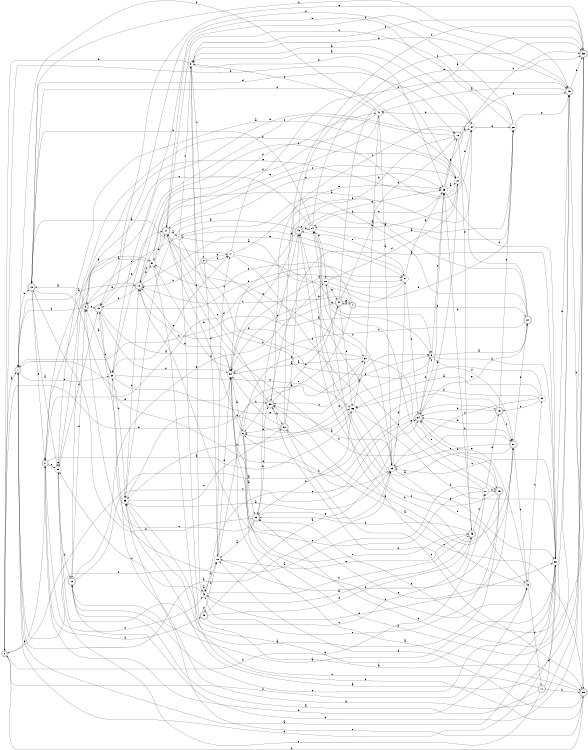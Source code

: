 digraph n44_3 {
__start0 [label="" shape="none"];

rankdir=LR;
size="8,5";

s0 [style="rounded,filled", color="black", fillcolor="white" shape="doublecircle", label="0"];
s1 [style="rounded,filled", color="black", fillcolor="white" shape="doublecircle", label="1"];
s2 [style="rounded,filled", color="black", fillcolor="white" shape="doublecircle", label="2"];
s3 [style="filled", color="black", fillcolor="white" shape="circle", label="3"];
s4 [style="rounded,filled", color="black", fillcolor="white" shape="doublecircle", label="4"];
s5 [style="rounded,filled", color="black", fillcolor="white" shape="doublecircle", label="5"];
s6 [style="filled", color="black", fillcolor="white" shape="circle", label="6"];
s7 [style="filled", color="black", fillcolor="white" shape="circle", label="7"];
s8 [style="rounded,filled", color="black", fillcolor="white" shape="doublecircle", label="8"];
s9 [style="filled", color="black", fillcolor="white" shape="circle", label="9"];
s10 [style="rounded,filled", color="black", fillcolor="white" shape="doublecircle", label="10"];
s11 [style="rounded,filled", color="black", fillcolor="white" shape="doublecircle", label="11"];
s12 [style="rounded,filled", color="black", fillcolor="white" shape="doublecircle", label="12"];
s13 [style="rounded,filled", color="black", fillcolor="white" shape="doublecircle", label="13"];
s14 [style="filled", color="black", fillcolor="white" shape="circle", label="14"];
s15 [style="rounded,filled", color="black", fillcolor="white" shape="doublecircle", label="15"];
s16 [style="rounded,filled", color="black", fillcolor="white" shape="doublecircle", label="16"];
s17 [style="filled", color="black", fillcolor="white" shape="circle", label="17"];
s18 [style="filled", color="black", fillcolor="white" shape="circle", label="18"];
s19 [style="rounded,filled", color="black", fillcolor="white" shape="doublecircle", label="19"];
s20 [style="filled", color="black", fillcolor="white" shape="circle", label="20"];
s21 [style="filled", color="black", fillcolor="white" shape="circle", label="21"];
s22 [style="rounded,filled", color="black", fillcolor="white" shape="doublecircle", label="22"];
s23 [style="filled", color="black", fillcolor="white" shape="circle", label="23"];
s24 [style="filled", color="black", fillcolor="white" shape="circle", label="24"];
s25 [style="filled", color="black", fillcolor="white" shape="circle", label="25"];
s26 [style="filled", color="black", fillcolor="white" shape="circle", label="26"];
s27 [style="filled", color="black", fillcolor="white" shape="circle", label="27"];
s28 [style="filled", color="black", fillcolor="white" shape="circle", label="28"];
s29 [style="filled", color="black", fillcolor="white" shape="circle", label="29"];
s30 [style="filled", color="black", fillcolor="white" shape="circle", label="30"];
s31 [style="filled", color="black", fillcolor="white" shape="circle", label="31"];
s32 [style="rounded,filled", color="black", fillcolor="white" shape="doublecircle", label="32"];
s33 [style="rounded,filled", color="black", fillcolor="white" shape="doublecircle", label="33"];
s34 [style="rounded,filled", color="black", fillcolor="white" shape="doublecircle", label="34"];
s35 [style="filled", color="black", fillcolor="white" shape="circle", label="35"];
s36 [style="rounded,filled", color="black", fillcolor="white" shape="doublecircle", label="36"];
s37 [style="rounded,filled", color="black", fillcolor="white" shape="doublecircle", label="37"];
s38 [style="rounded,filled", color="black", fillcolor="white" shape="doublecircle", label="38"];
s39 [style="rounded,filled", color="black", fillcolor="white" shape="doublecircle", label="39"];
s40 [style="rounded,filled", color="black", fillcolor="white" shape="doublecircle", label="40"];
s41 [style="filled", color="black", fillcolor="white" shape="circle", label="41"];
s42 [style="filled", color="black", fillcolor="white" shape="circle", label="42"];
s43 [style="rounded,filled", color="black", fillcolor="white" shape="doublecircle", label="43"];
s44 [style="rounded,filled", color="black", fillcolor="white" shape="doublecircle", label="44"];
s45 [style="rounded,filled", color="black", fillcolor="white" shape="doublecircle", label="45"];
s46 [style="rounded,filled", color="black", fillcolor="white" shape="doublecircle", label="46"];
s47 [style="rounded,filled", color="black", fillcolor="white" shape="doublecircle", label="47"];
s48 [style="filled", color="black", fillcolor="white" shape="circle", label="48"];
s49 [style="rounded,filled", color="black", fillcolor="white" shape="doublecircle", label="49"];
s50 [style="filled", color="black", fillcolor="white" shape="circle", label="50"];
s51 [style="filled", color="black", fillcolor="white" shape="circle", label="51"];
s52 [style="filled", color="black", fillcolor="white" shape="circle", label="52"];
s53 [style="filled", color="black", fillcolor="white" shape="circle", label="53"];
s54 [style="filled", color="black", fillcolor="white" shape="circle", label="54"];
s0 -> s1 [label="a"];
s0 -> s39 [label="b"];
s0 -> s27 [label="c"];
s0 -> s48 [label="d"];
s0 -> s2 [label="e"];
s1 -> s23 [label="a"];
s1 -> s13 [label="b"];
s1 -> s20 [label="c"];
s1 -> s52 [label="d"];
s1 -> s54 [label="e"];
s2 -> s53 [label="a"];
s2 -> s51 [label="b"];
s2 -> s42 [label="c"];
s2 -> s45 [label="d"];
s2 -> s25 [label="e"];
s3 -> s24 [label="a"];
s3 -> s42 [label="b"];
s3 -> s8 [label="c"];
s3 -> s0 [label="d"];
s3 -> s29 [label="e"];
s4 -> s44 [label="a"];
s4 -> s51 [label="b"];
s4 -> s10 [label="c"];
s4 -> s22 [label="d"];
s4 -> s6 [label="e"];
s5 -> s13 [label="a"];
s5 -> s16 [label="b"];
s5 -> s40 [label="c"];
s5 -> s1 [label="d"];
s5 -> s10 [label="e"];
s6 -> s36 [label="a"];
s6 -> s47 [label="b"];
s6 -> s48 [label="c"];
s6 -> s44 [label="d"];
s6 -> s52 [label="e"];
s7 -> s38 [label="a"];
s7 -> s50 [label="b"];
s7 -> s3 [label="c"];
s7 -> s53 [label="d"];
s7 -> s5 [label="e"];
s8 -> s9 [label="a"];
s8 -> s10 [label="b"];
s8 -> s17 [label="c"];
s8 -> s18 [label="d"];
s8 -> s17 [label="e"];
s9 -> s22 [label="a"];
s9 -> s52 [label="b"];
s9 -> s29 [label="c"];
s9 -> s37 [label="d"];
s9 -> s6 [label="e"];
s10 -> s1 [label="a"];
s10 -> s51 [label="b"];
s10 -> s40 [label="c"];
s10 -> s21 [label="d"];
s10 -> s50 [label="e"];
s11 -> s12 [label="a"];
s11 -> s38 [label="b"];
s11 -> s35 [label="c"];
s11 -> s52 [label="d"];
s11 -> s25 [label="e"];
s12 -> s52 [label="a"];
s12 -> s33 [label="b"];
s12 -> s34 [label="c"];
s12 -> s5 [label="d"];
s12 -> s28 [label="e"];
s13 -> s25 [label="a"];
s13 -> s2 [label="b"];
s13 -> s46 [label="c"];
s13 -> s16 [label="d"];
s13 -> s19 [label="e"];
s14 -> s26 [label="a"];
s14 -> s13 [label="b"];
s14 -> s2 [label="c"];
s14 -> s28 [label="d"];
s14 -> s33 [label="e"];
s15 -> s25 [label="a"];
s15 -> s34 [label="b"];
s15 -> s28 [label="c"];
s15 -> s39 [label="d"];
s15 -> s42 [label="e"];
s16 -> s24 [label="a"];
s16 -> s49 [label="b"];
s16 -> s20 [label="c"];
s16 -> s46 [label="d"];
s16 -> s43 [label="e"];
s17 -> s13 [label="a"];
s17 -> s46 [label="b"];
s17 -> s9 [label="c"];
s17 -> s23 [label="d"];
s17 -> s29 [label="e"];
s18 -> s31 [label="a"];
s18 -> s1 [label="b"];
s18 -> s17 [label="c"];
s18 -> s37 [label="d"];
s18 -> s54 [label="e"];
s19 -> s0 [label="a"];
s19 -> s34 [label="b"];
s19 -> s37 [label="c"];
s19 -> s34 [label="d"];
s19 -> s26 [label="e"];
s20 -> s5 [label="a"];
s20 -> s9 [label="b"];
s20 -> s17 [label="c"];
s20 -> s35 [label="d"];
s20 -> s9 [label="e"];
s21 -> s14 [label="a"];
s21 -> s0 [label="b"];
s21 -> s47 [label="c"];
s21 -> s24 [label="d"];
s21 -> s12 [label="e"];
s22 -> s10 [label="a"];
s22 -> s7 [label="b"];
s22 -> s54 [label="c"];
s22 -> s13 [label="d"];
s22 -> s34 [label="e"];
s23 -> s39 [label="a"];
s23 -> s6 [label="b"];
s23 -> s14 [label="c"];
s23 -> s50 [label="d"];
s23 -> s48 [label="e"];
s24 -> s3 [label="a"];
s24 -> s54 [label="b"];
s24 -> s39 [label="c"];
s24 -> s41 [label="d"];
s24 -> s26 [label="e"];
s25 -> s21 [label="a"];
s25 -> s24 [label="b"];
s25 -> s40 [label="c"];
s25 -> s12 [label="d"];
s25 -> s25 [label="e"];
s26 -> s54 [label="a"];
s26 -> s20 [label="b"];
s26 -> s47 [label="c"];
s26 -> s40 [label="d"];
s26 -> s46 [label="e"];
s27 -> s5 [label="a"];
s27 -> s15 [label="b"];
s27 -> s10 [label="c"];
s27 -> s19 [label="d"];
s27 -> s14 [label="e"];
s28 -> s7 [label="a"];
s28 -> s26 [label="b"];
s28 -> s44 [label="c"];
s28 -> s21 [label="d"];
s28 -> s15 [label="e"];
s29 -> s21 [label="a"];
s29 -> s33 [label="b"];
s29 -> s14 [label="c"];
s29 -> s52 [label="d"];
s29 -> s16 [label="e"];
s30 -> s53 [label="a"];
s30 -> s53 [label="b"];
s30 -> s19 [label="c"];
s30 -> s23 [label="d"];
s30 -> s3 [label="e"];
s31 -> s54 [label="a"];
s31 -> s41 [label="b"];
s31 -> s39 [label="c"];
s31 -> s10 [label="d"];
s31 -> s15 [label="e"];
s32 -> s49 [label="a"];
s32 -> s54 [label="b"];
s32 -> s38 [label="c"];
s32 -> s33 [label="d"];
s32 -> s6 [label="e"];
s33 -> s35 [label="a"];
s33 -> s20 [label="b"];
s33 -> s36 [label="c"];
s33 -> s3 [label="d"];
s33 -> s40 [label="e"];
s34 -> s21 [label="a"];
s34 -> s37 [label="b"];
s34 -> s29 [label="c"];
s34 -> s9 [label="d"];
s34 -> s42 [label="e"];
s35 -> s23 [label="a"];
s35 -> s48 [label="b"];
s35 -> s32 [label="c"];
s35 -> s10 [label="d"];
s35 -> s53 [label="e"];
s36 -> s18 [label="a"];
s36 -> s39 [label="b"];
s36 -> s40 [label="c"];
s36 -> s13 [label="d"];
s36 -> s23 [label="e"];
s37 -> s49 [label="a"];
s37 -> s49 [label="b"];
s37 -> s48 [label="c"];
s37 -> s22 [label="d"];
s37 -> s23 [label="e"];
s38 -> s54 [label="a"];
s38 -> s0 [label="b"];
s38 -> s14 [label="c"];
s38 -> s18 [label="d"];
s38 -> s35 [label="e"];
s39 -> s52 [label="a"];
s39 -> s32 [label="b"];
s39 -> s47 [label="c"];
s39 -> s51 [label="d"];
s39 -> s44 [label="e"];
s40 -> s54 [label="a"];
s40 -> s50 [label="b"];
s40 -> s20 [label="c"];
s40 -> s54 [label="d"];
s40 -> s47 [label="e"];
s41 -> s23 [label="a"];
s41 -> s1 [label="b"];
s41 -> s3 [label="c"];
s41 -> s51 [label="d"];
s41 -> s47 [label="e"];
s42 -> s42 [label="a"];
s42 -> s18 [label="b"];
s42 -> s25 [label="c"];
s42 -> s43 [label="d"];
s42 -> s37 [label="e"];
s43 -> s42 [label="a"];
s43 -> s36 [label="b"];
s43 -> s27 [label="c"];
s43 -> s29 [label="d"];
s43 -> s18 [label="e"];
s44 -> s33 [label="a"];
s44 -> s1 [label="b"];
s44 -> s53 [label="c"];
s44 -> s16 [label="d"];
s44 -> s4 [label="e"];
s45 -> s34 [label="a"];
s45 -> s18 [label="b"];
s45 -> s43 [label="c"];
s45 -> s45 [label="d"];
s45 -> s43 [label="e"];
s46 -> s41 [label="a"];
s46 -> s38 [label="b"];
s46 -> s36 [label="c"];
s46 -> s33 [label="d"];
s46 -> s3 [label="e"];
s47 -> s7 [label="a"];
s47 -> s46 [label="b"];
s47 -> s29 [label="c"];
s47 -> s37 [label="d"];
s47 -> s31 [label="e"];
s48 -> s32 [label="a"];
s48 -> s39 [label="b"];
s48 -> s30 [label="c"];
s48 -> s11 [label="d"];
s48 -> s34 [label="e"];
s49 -> s35 [label="a"];
s49 -> s14 [label="b"];
s49 -> s33 [label="c"];
s49 -> s29 [label="d"];
s49 -> s36 [label="e"];
s50 -> s29 [label="a"];
s50 -> s54 [label="b"];
s50 -> s34 [label="c"];
s50 -> s2 [label="d"];
s50 -> s49 [label="e"];
s51 -> s5 [label="a"];
s51 -> s38 [label="b"];
s51 -> s10 [label="c"];
s51 -> s41 [label="d"];
s51 -> s47 [label="e"];
s52 -> s1 [label="a"];
s52 -> s46 [label="b"];
s52 -> s23 [label="c"];
s52 -> s2 [label="d"];
s52 -> s12 [label="e"];
s53 -> s31 [label="a"];
s53 -> s36 [label="b"];
s53 -> s35 [label="c"];
s53 -> s52 [label="d"];
s53 -> s52 [label="e"];
s54 -> s6 [label="a"];
s54 -> s46 [label="b"];
s54 -> s50 [label="c"];
s54 -> s10 [label="d"];
s54 -> s43 [label="e"];

}